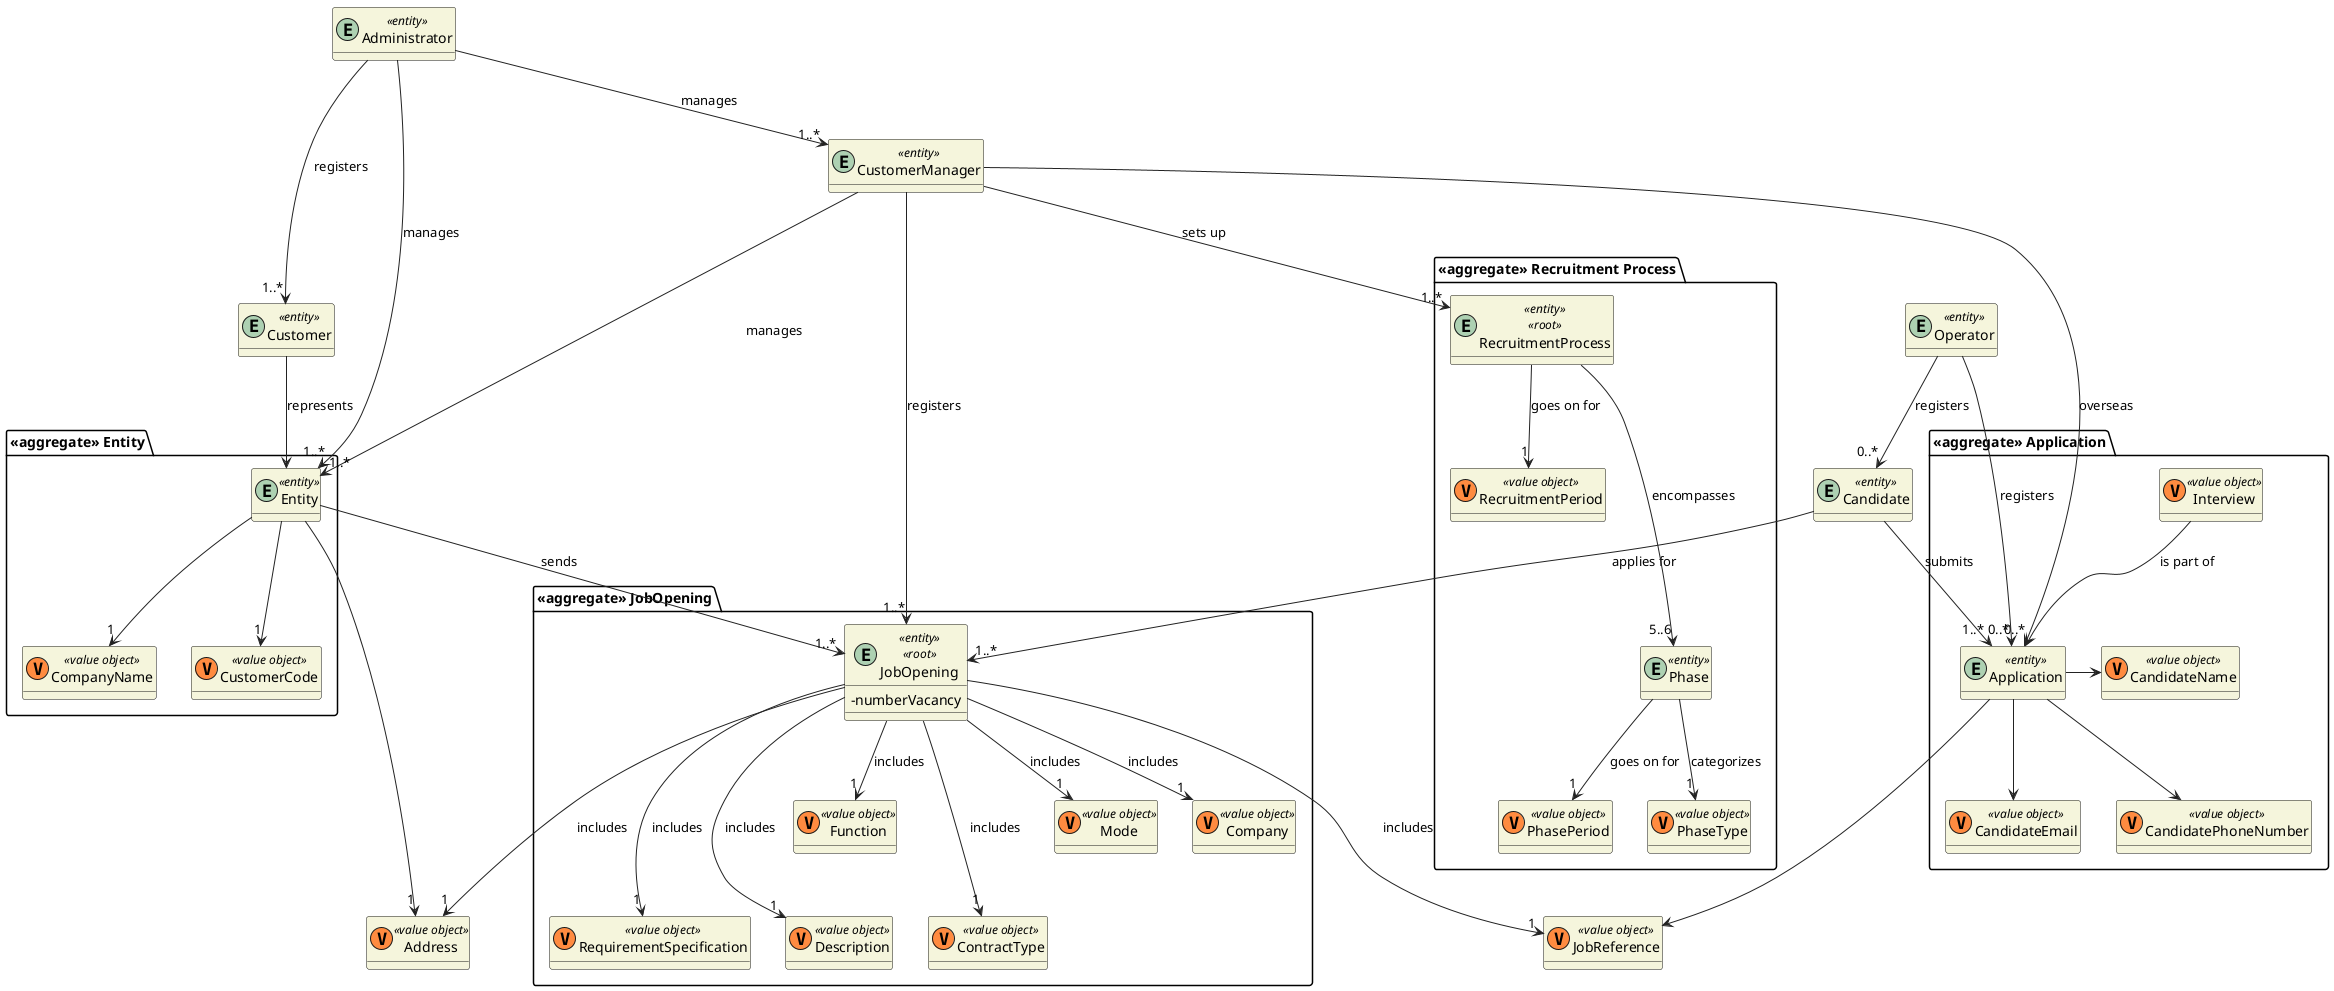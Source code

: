@startuml
'https://plantuml.com/class-diagram

skinparam classAttributeIconSize 0
hide empty attributes
skinparam classBackgroundColor beige
skinparam ArrowColor #222222



'SHARED VALUE OBJETS
    class JobReference <<(V,#FF8B40) value object>> {}
    class Address <<(V,#FF8B40) value object>> {}

package "<<aggregate>> JobOpening" {
    entity JobOpening <<entity>> <<root>> {
    - numberVacancy
    }
    class Function <<(V,#FF8B40) value object>> {}
    class ContractType <<(V,#FF8B40) value object>> {}
    class Mode <<(V,#FF8B40) value object>> {}

    class Company <<(V,#FF8B40) value object>> {}
    class RequirementSpecification <<(V,#FF8B40) value object>> {}
    class Description <<(V,#FF8B40) value object>> {}
}

    entity Administrator <<entity>>  {}
    entity CustomerManager <<entity>>  {}

package "<<aggregate>> Entity" {
    entity Entity <<entity>>  {}
    class CompanyName <<(V,#FF8B40) value object>> {}
    class CustomerCode <<(V,#FF8B40) value object>> {}
}

    entity Customer <<entity>>  {}
    entity Operator <<entity>>  {}
    entity Candidate <<entity>>  {}


package "<<aggregate>> Application" {
    entity Application <<entity>>  {}
    class Interview <<(V,#FF8B40) value object>> {}
    class CandidateEmail <<(V,#FF8B40) value object>> {}
    class CandidateName <<(V,#FF8B40) value object>> {}
    class CandidatePhoneNumber <<(V,#FF8B40) value object>> {}
}

package "<<aggregate>> Recruitment Process" {
    entity RecruitmentProcess <<entity>> <<root>> {}
    class RecruitmentPeriod <<(V,#FF8B40) value object>> {}
    entity Phase <<entity>> {}
    class PhasePeriod <<(V,#FF8B40) value object>> {}
    class PhaseType <<(V,#FF8B40) value object>> {}
}



Administrator -> "1..*" Entity: manages
Administrator --> "1..*" CustomerManager : manages
Administrator -> "1..*" Customer : registers

Entity --> "1..*" JobOpening : sends
Entity --> "1" CompanyName
Entity --> "1" Address
Entity --> "1" CustomerCode

CustomerManager ---> "1..*" Entity: manages
CustomerManager -> "1..*" JobOpening: registers

CustomerManager ---> "0..*" Application : overseas
CustomerManager --> "1..*" RecruitmentProcess : sets up


Operator --> "0..*" Candidate : registers
Operator --> "0..*" Application : registers

Candidate --> "1..*" Application : submits
Candidate --> "1..*" JobOpening : applies for

JobOpening ---> "1"  JobReference : includes
JobOpening --> "1"  Mode : includes
JobOpening ---> "1"  Address : includes
JobOpening --> "1"  Function : includes
JobOpening ---> "1"  Description : includes
JobOpening ---> "1"  ContractType : includes
JobOpening --> "1"  Company : includes
JobOpening ---> "1"  RequirementSpecification : includes

RecruitmentProcess --> "1" RecruitmentPeriod : goes on for
RecruitmentProcess ---> "5..6" Phase : encompasses
Phase --> "1" PhasePeriod :  goes on for
Phase --> "1" PhaseType : categorizes

Customer --> Entity :  represents
Interview --> Application : is part of

Application --> JobReference
Application --> CandidateEmail
Application -> CandidateName
Application --> CandidatePhoneNumber


@enduml